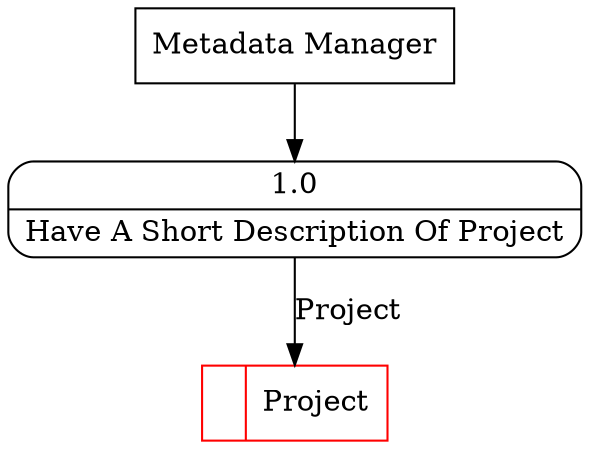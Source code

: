 digraph dfd2{ 
node[shape=record]
200 [label="<f0>  |<f1> Project " color=red];
201 [label="Metadata Manager" shape=box];
202 [label="{<f0> 1.0|<f1> Have A Short Description Of Project }" shape=Mrecord];
201 -> 202
202 -> 200 [label="Project"]
}